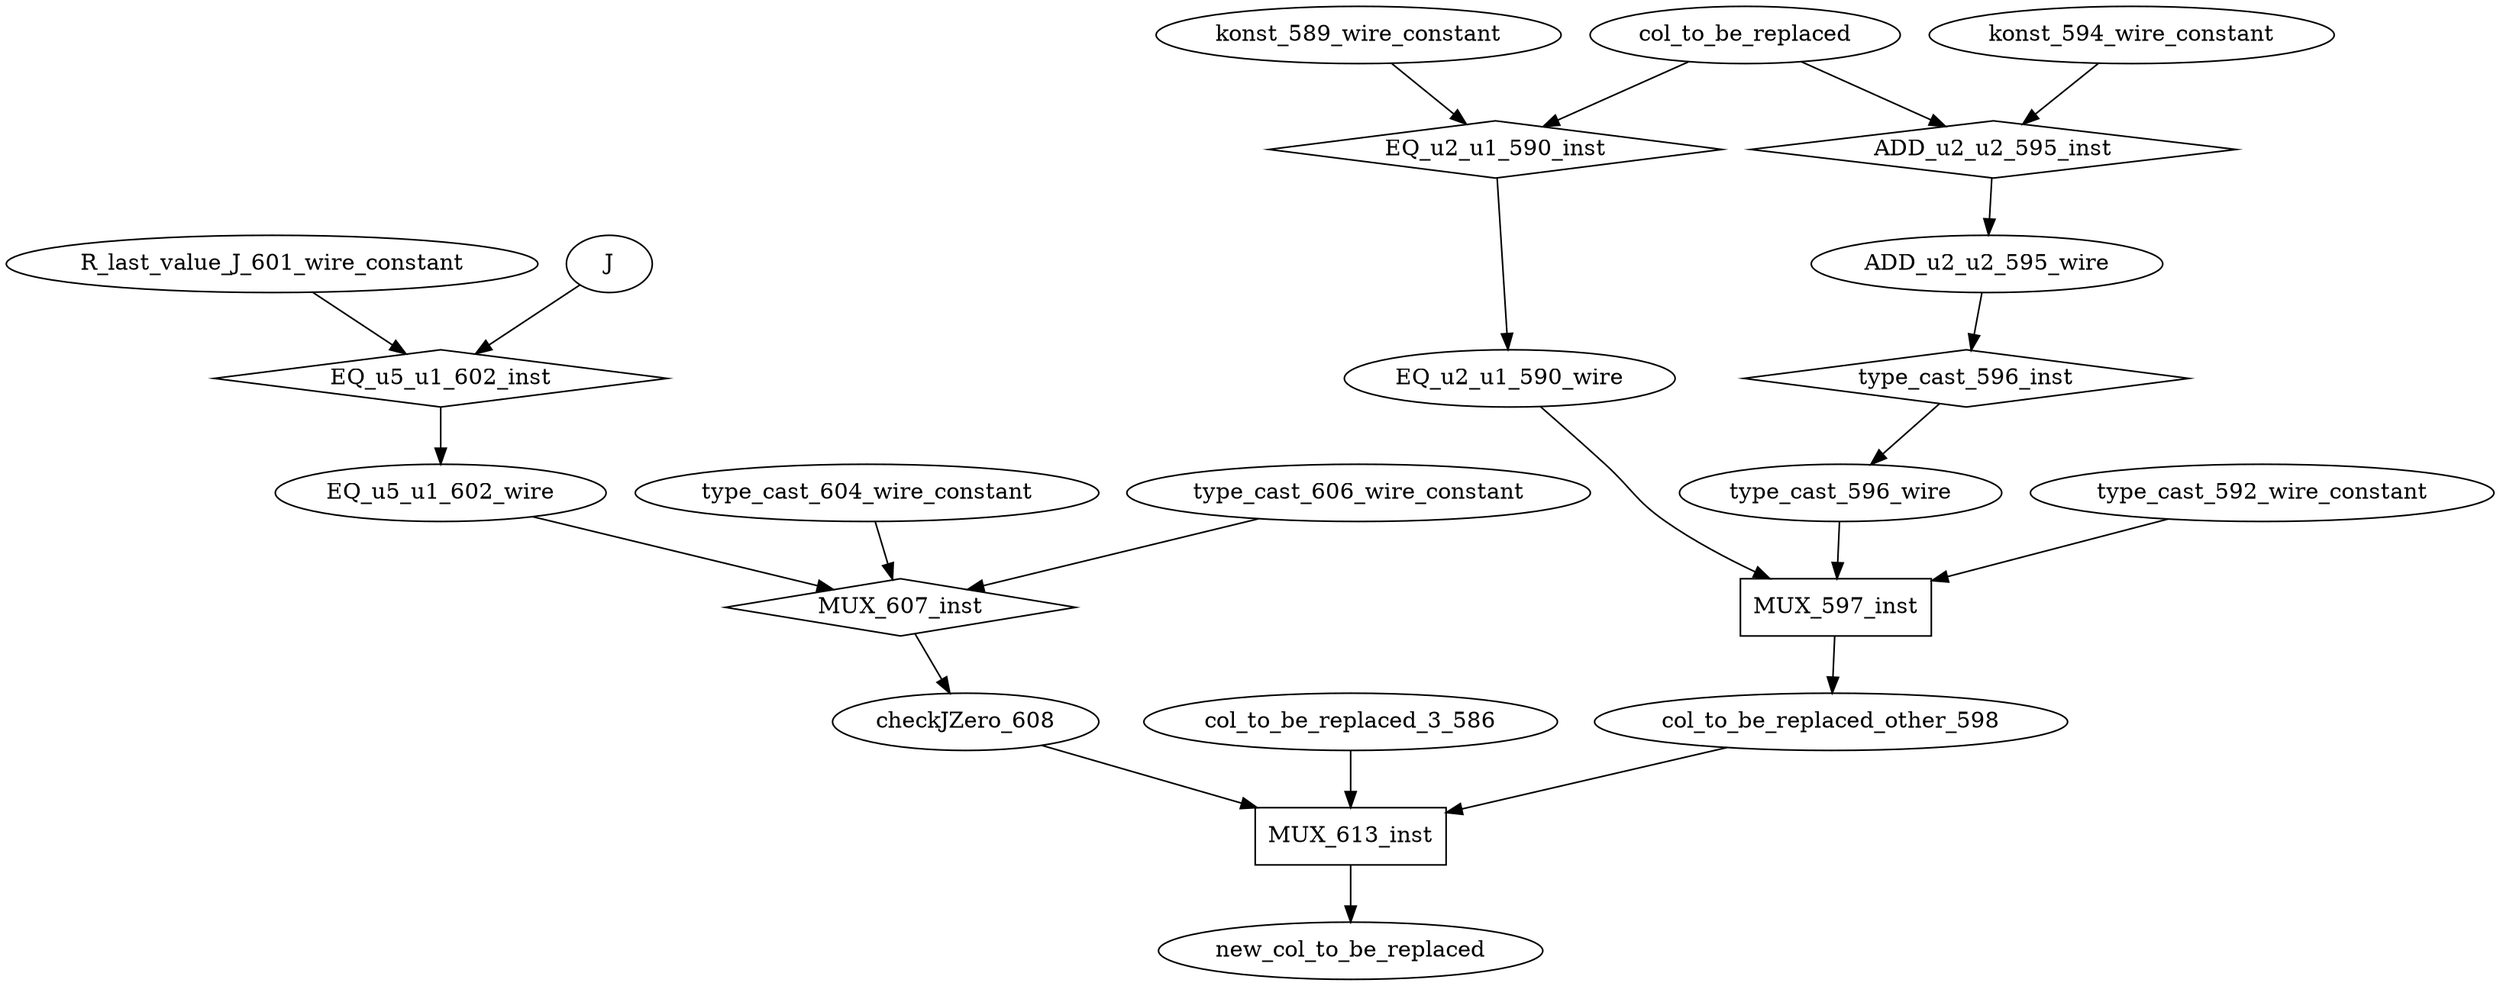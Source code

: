 digraph data_path {
  ADD_u2_u2_595_wire [shape=ellipse];
  EQ_u2_u1_590_wire [shape=ellipse];
  EQ_u5_u1_602_wire [shape=ellipse];
  R_last_value_J_601_wire_constant [shape=ellipse];
  checkJZero_608 [shape=ellipse];
  col_to_be_replaced_3_586 [shape=ellipse];
  col_to_be_replaced_other_598 [shape=ellipse];
  konst_589_wire_constant [shape=ellipse];
  konst_594_wire_constant [shape=ellipse];
  type_cast_592_wire_constant [shape=ellipse];
  type_cast_596_wire [shape=ellipse];
  type_cast_604_wire_constant [shape=ellipse];
  type_cast_606_wire_constant [shape=ellipse];
  ADD_u2_u2_595_inst [shape=diamond];
col_to_be_replaced  -> ADD_u2_u2_595_inst;
konst_594_wire_constant  -> ADD_u2_u2_595_inst;
ADD_u2_u2_595_inst -> ADD_u2_u2_595_wire;
  EQ_u2_u1_590_inst [shape=diamond];
col_to_be_replaced  -> EQ_u2_u1_590_inst;
konst_589_wire_constant  -> EQ_u2_u1_590_inst;
EQ_u2_u1_590_inst -> EQ_u2_u1_590_wire;
  EQ_u5_u1_602_inst [shape=diamond];
J  -> EQ_u5_u1_602_inst;
R_last_value_J_601_wire_constant  -> EQ_u5_u1_602_inst;
EQ_u5_u1_602_inst -> EQ_u5_u1_602_wire;
  MUX_597_inst [shape=rectangle];
EQ_u2_u1_590_wire  -> MUX_597_inst;
type_cast_592_wire_constant  -> MUX_597_inst;
type_cast_596_wire  -> MUX_597_inst;
MUX_597_inst -> col_to_be_replaced_other_598;
  MUX_607_inst [shape=diamond];
EQ_u5_u1_602_wire  -> MUX_607_inst;
type_cast_604_wire_constant  -> MUX_607_inst;
type_cast_606_wire_constant  -> MUX_607_inst;
MUX_607_inst -> checkJZero_608;
  MUX_613_inst [shape=rectangle];
checkJZero_608  -> MUX_613_inst;
col_to_be_replaced_other_598  -> MUX_613_inst;
col_to_be_replaced_3_586  -> MUX_613_inst;
MUX_613_inst -> new_col_to_be_replaced;
  type_cast_596_inst [shape=diamond];
ADD_u2_u2_595_wire  -> type_cast_596_inst;
type_cast_596_inst -> type_cast_596_wire;
}
